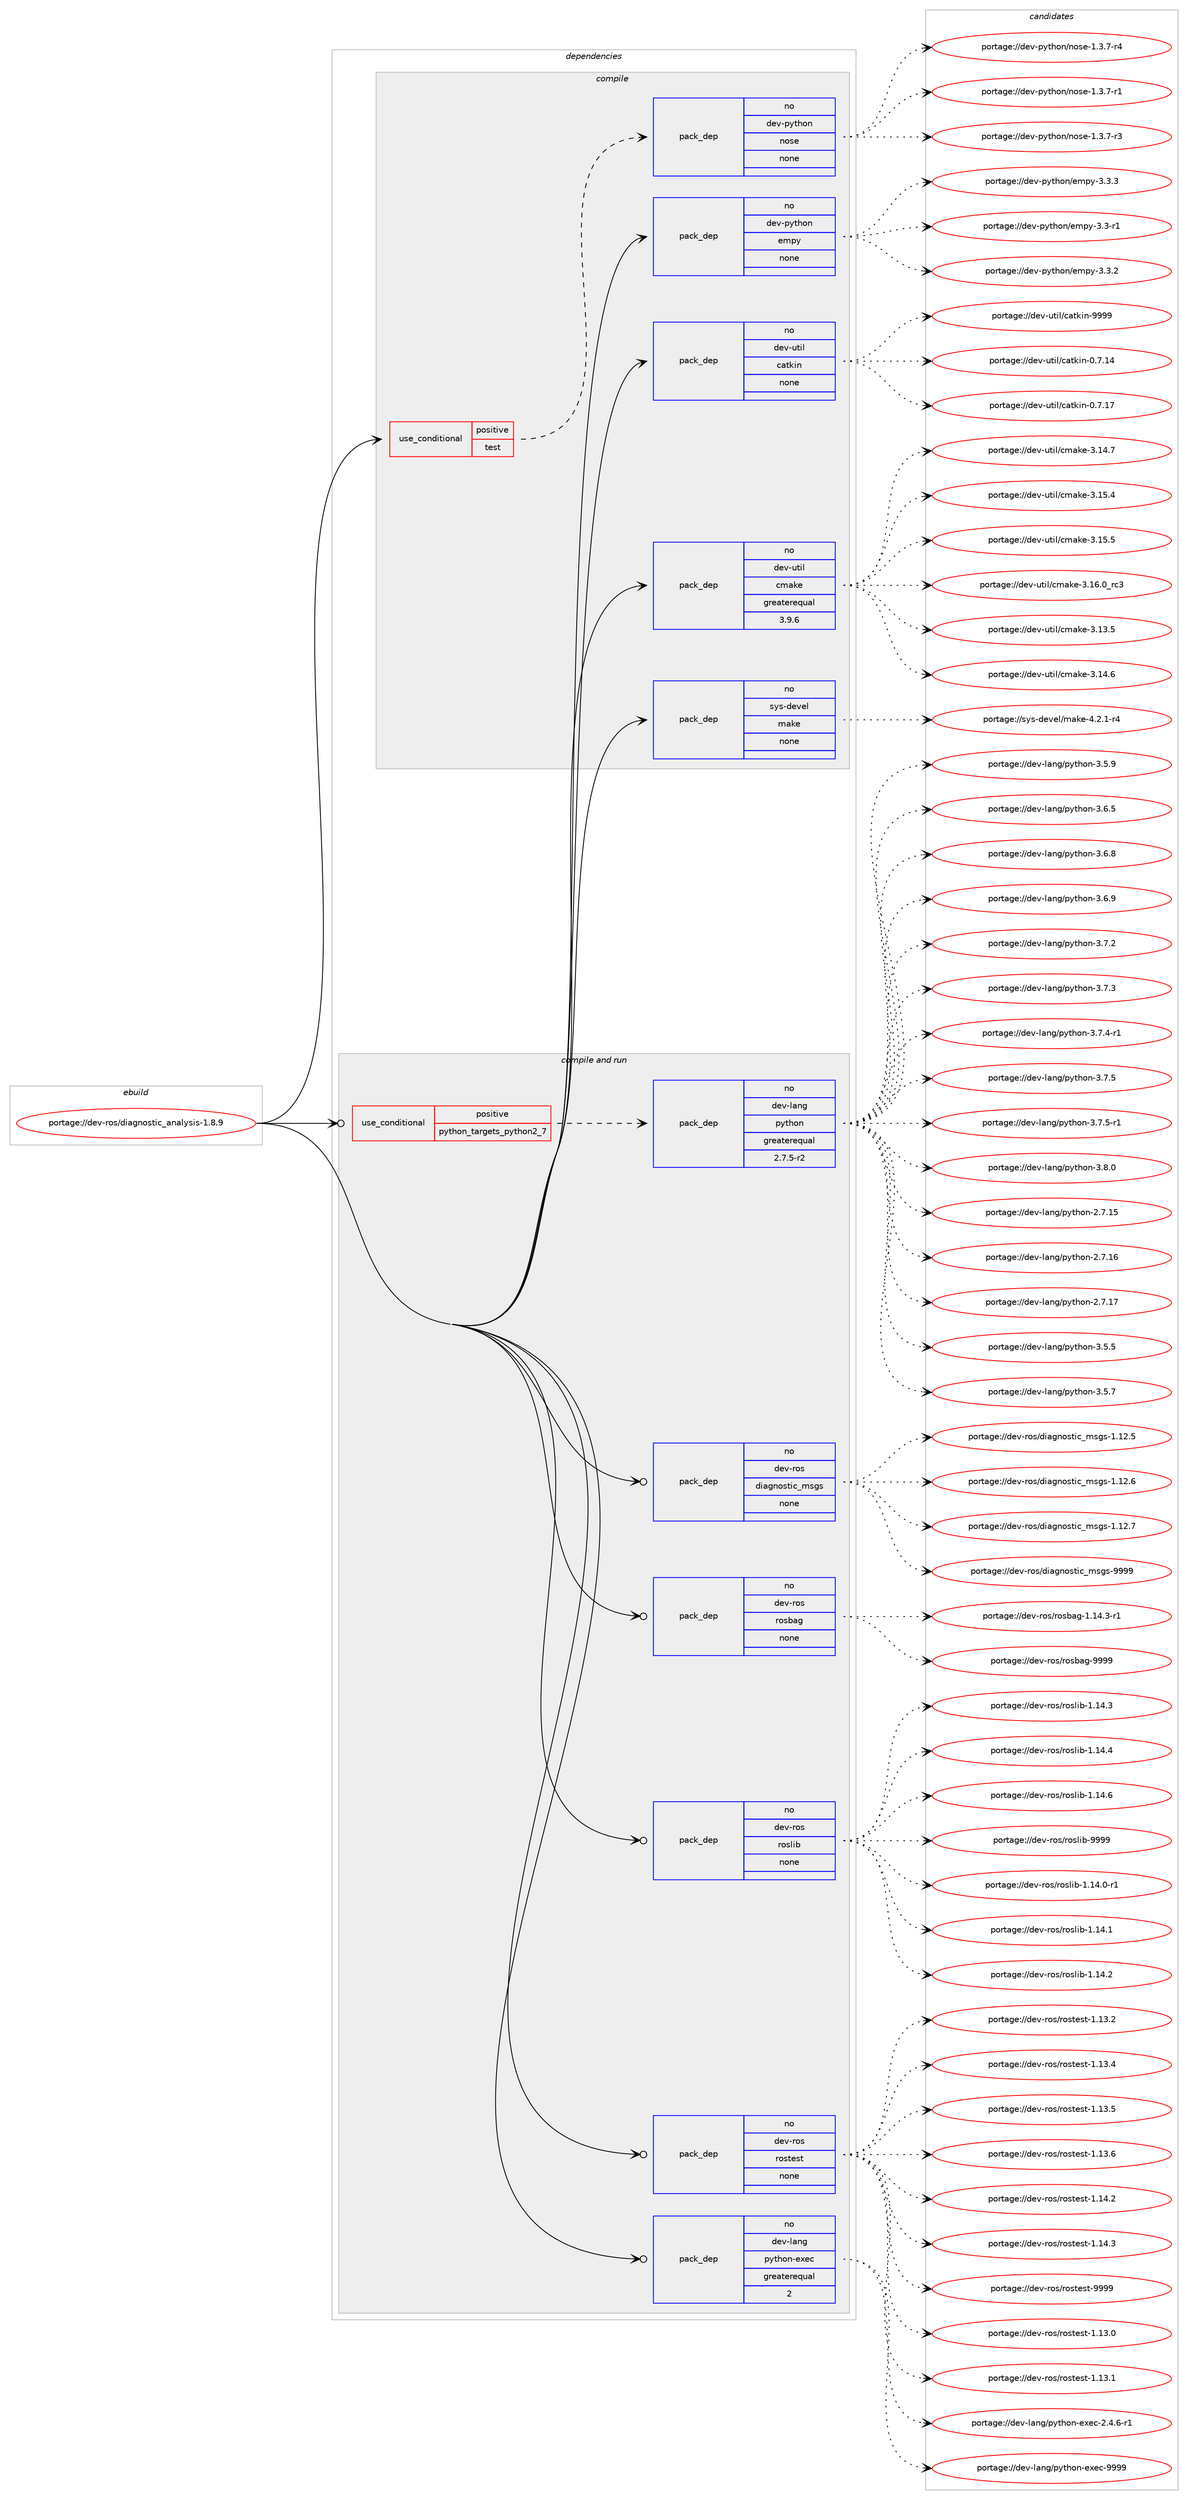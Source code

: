 digraph prolog {

# *************
# Graph options
# *************

newrank=true;
concentrate=true;
compound=true;
graph [rankdir=LR,fontname=Helvetica,fontsize=10,ranksep=1.5];#, ranksep=2.5, nodesep=0.2];
edge  [arrowhead=vee];
node  [fontname=Helvetica,fontsize=10];

# **********
# The ebuild
# **********

subgraph cluster_leftcol {
color=gray;
rank=same;
label=<<i>ebuild</i>>;
id [label="portage://dev-ros/diagnostic_analysis-1.8.9", color=red, width=4, href="../dev-ros/diagnostic_analysis-1.8.9.svg"];
}

# ****************
# The dependencies
# ****************

subgraph cluster_midcol {
color=gray;
label=<<i>dependencies</i>>;
subgraph cluster_compile {
fillcolor="#eeeeee";
style=filled;
label=<<i>compile</i>>;
subgraph cond42354 {
dependency185934 [label=<<TABLE BORDER="0" CELLBORDER="1" CELLSPACING="0" CELLPADDING="4"><TR><TD ROWSPAN="3" CELLPADDING="10">use_conditional</TD></TR><TR><TD>positive</TD></TR><TR><TD>test</TD></TR></TABLE>>, shape=none, color=red];
subgraph pack140152 {
dependency185935 [label=<<TABLE BORDER="0" CELLBORDER="1" CELLSPACING="0" CELLPADDING="4" WIDTH="220"><TR><TD ROWSPAN="6" CELLPADDING="30">pack_dep</TD></TR><TR><TD WIDTH="110">no</TD></TR><TR><TD>dev-python</TD></TR><TR><TD>nose</TD></TR><TR><TD>none</TD></TR><TR><TD></TD></TR></TABLE>>, shape=none, color=blue];
}
dependency185934:e -> dependency185935:w [weight=20,style="dashed",arrowhead="vee"];
}
id:e -> dependency185934:w [weight=20,style="solid",arrowhead="vee"];
subgraph pack140153 {
dependency185936 [label=<<TABLE BORDER="0" CELLBORDER="1" CELLSPACING="0" CELLPADDING="4" WIDTH="220"><TR><TD ROWSPAN="6" CELLPADDING="30">pack_dep</TD></TR><TR><TD WIDTH="110">no</TD></TR><TR><TD>dev-python</TD></TR><TR><TD>empy</TD></TR><TR><TD>none</TD></TR><TR><TD></TD></TR></TABLE>>, shape=none, color=blue];
}
id:e -> dependency185936:w [weight=20,style="solid",arrowhead="vee"];
subgraph pack140154 {
dependency185937 [label=<<TABLE BORDER="0" CELLBORDER="1" CELLSPACING="0" CELLPADDING="4" WIDTH="220"><TR><TD ROWSPAN="6" CELLPADDING="30">pack_dep</TD></TR><TR><TD WIDTH="110">no</TD></TR><TR><TD>dev-util</TD></TR><TR><TD>catkin</TD></TR><TR><TD>none</TD></TR><TR><TD></TD></TR></TABLE>>, shape=none, color=blue];
}
id:e -> dependency185937:w [weight=20,style="solid",arrowhead="vee"];
subgraph pack140155 {
dependency185938 [label=<<TABLE BORDER="0" CELLBORDER="1" CELLSPACING="0" CELLPADDING="4" WIDTH="220"><TR><TD ROWSPAN="6" CELLPADDING="30">pack_dep</TD></TR><TR><TD WIDTH="110">no</TD></TR><TR><TD>dev-util</TD></TR><TR><TD>cmake</TD></TR><TR><TD>greaterequal</TD></TR><TR><TD>3.9.6</TD></TR></TABLE>>, shape=none, color=blue];
}
id:e -> dependency185938:w [weight=20,style="solid",arrowhead="vee"];
subgraph pack140156 {
dependency185939 [label=<<TABLE BORDER="0" CELLBORDER="1" CELLSPACING="0" CELLPADDING="4" WIDTH="220"><TR><TD ROWSPAN="6" CELLPADDING="30">pack_dep</TD></TR><TR><TD WIDTH="110">no</TD></TR><TR><TD>sys-devel</TD></TR><TR><TD>make</TD></TR><TR><TD>none</TD></TR><TR><TD></TD></TR></TABLE>>, shape=none, color=blue];
}
id:e -> dependency185939:w [weight=20,style="solid",arrowhead="vee"];
}
subgraph cluster_compileandrun {
fillcolor="#eeeeee";
style=filled;
label=<<i>compile and run</i>>;
subgraph cond42355 {
dependency185940 [label=<<TABLE BORDER="0" CELLBORDER="1" CELLSPACING="0" CELLPADDING="4"><TR><TD ROWSPAN="3" CELLPADDING="10">use_conditional</TD></TR><TR><TD>positive</TD></TR><TR><TD>python_targets_python2_7</TD></TR></TABLE>>, shape=none, color=red];
subgraph pack140157 {
dependency185941 [label=<<TABLE BORDER="0" CELLBORDER="1" CELLSPACING="0" CELLPADDING="4" WIDTH="220"><TR><TD ROWSPAN="6" CELLPADDING="30">pack_dep</TD></TR><TR><TD WIDTH="110">no</TD></TR><TR><TD>dev-lang</TD></TR><TR><TD>python</TD></TR><TR><TD>greaterequal</TD></TR><TR><TD>2.7.5-r2</TD></TR></TABLE>>, shape=none, color=blue];
}
dependency185940:e -> dependency185941:w [weight=20,style="dashed",arrowhead="vee"];
}
id:e -> dependency185940:w [weight=20,style="solid",arrowhead="odotvee"];
subgraph pack140158 {
dependency185942 [label=<<TABLE BORDER="0" CELLBORDER="1" CELLSPACING="0" CELLPADDING="4" WIDTH="220"><TR><TD ROWSPAN="6" CELLPADDING="30">pack_dep</TD></TR><TR><TD WIDTH="110">no</TD></TR><TR><TD>dev-lang</TD></TR><TR><TD>python-exec</TD></TR><TR><TD>greaterequal</TD></TR><TR><TD>2</TD></TR></TABLE>>, shape=none, color=blue];
}
id:e -> dependency185942:w [weight=20,style="solid",arrowhead="odotvee"];
subgraph pack140159 {
dependency185943 [label=<<TABLE BORDER="0" CELLBORDER="1" CELLSPACING="0" CELLPADDING="4" WIDTH="220"><TR><TD ROWSPAN="6" CELLPADDING="30">pack_dep</TD></TR><TR><TD WIDTH="110">no</TD></TR><TR><TD>dev-ros</TD></TR><TR><TD>diagnostic_msgs</TD></TR><TR><TD>none</TD></TR><TR><TD></TD></TR></TABLE>>, shape=none, color=blue];
}
id:e -> dependency185943:w [weight=20,style="solid",arrowhead="odotvee"];
subgraph pack140160 {
dependency185944 [label=<<TABLE BORDER="0" CELLBORDER="1" CELLSPACING="0" CELLPADDING="4" WIDTH="220"><TR><TD ROWSPAN="6" CELLPADDING="30">pack_dep</TD></TR><TR><TD WIDTH="110">no</TD></TR><TR><TD>dev-ros</TD></TR><TR><TD>rosbag</TD></TR><TR><TD>none</TD></TR><TR><TD></TD></TR></TABLE>>, shape=none, color=blue];
}
id:e -> dependency185944:w [weight=20,style="solid",arrowhead="odotvee"];
subgraph pack140161 {
dependency185945 [label=<<TABLE BORDER="0" CELLBORDER="1" CELLSPACING="0" CELLPADDING="4" WIDTH="220"><TR><TD ROWSPAN="6" CELLPADDING="30">pack_dep</TD></TR><TR><TD WIDTH="110">no</TD></TR><TR><TD>dev-ros</TD></TR><TR><TD>roslib</TD></TR><TR><TD>none</TD></TR><TR><TD></TD></TR></TABLE>>, shape=none, color=blue];
}
id:e -> dependency185945:w [weight=20,style="solid",arrowhead="odotvee"];
subgraph pack140162 {
dependency185946 [label=<<TABLE BORDER="0" CELLBORDER="1" CELLSPACING="0" CELLPADDING="4" WIDTH="220"><TR><TD ROWSPAN="6" CELLPADDING="30">pack_dep</TD></TR><TR><TD WIDTH="110">no</TD></TR><TR><TD>dev-ros</TD></TR><TR><TD>rostest</TD></TR><TR><TD>none</TD></TR><TR><TD></TD></TR></TABLE>>, shape=none, color=blue];
}
id:e -> dependency185946:w [weight=20,style="solid",arrowhead="odotvee"];
}
subgraph cluster_run {
fillcolor="#eeeeee";
style=filled;
label=<<i>run</i>>;
}
}

# **************
# The candidates
# **************

subgraph cluster_choices {
rank=same;
color=gray;
label=<<i>candidates</i>>;

subgraph choice140152 {
color=black;
nodesep=1;
choiceportage10010111845112121116104111110471101111151014549465146554511449 [label="portage://dev-python/nose-1.3.7-r1", color=red, width=4,href="../dev-python/nose-1.3.7-r1.svg"];
choiceportage10010111845112121116104111110471101111151014549465146554511451 [label="portage://dev-python/nose-1.3.7-r3", color=red, width=4,href="../dev-python/nose-1.3.7-r3.svg"];
choiceportage10010111845112121116104111110471101111151014549465146554511452 [label="portage://dev-python/nose-1.3.7-r4", color=red, width=4,href="../dev-python/nose-1.3.7-r4.svg"];
dependency185935:e -> choiceportage10010111845112121116104111110471101111151014549465146554511449:w [style=dotted,weight="100"];
dependency185935:e -> choiceportage10010111845112121116104111110471101111151014549465146554511451:w [style=dotted,weight="100"];
dependency185935:e -> choiceportage10010111845112121116104111110471101111151014549465146554511452:w [style=dotted,weight="100"];
}
subgraph choice140153 {
color=black;
nodesep=1;
choiceportage1001011184511212111610411111047101109112121455146514511449 [label="portage://dev-python/empy-3.3-r1", color=red, width=4,href="../dev-python/empy-3.3-r1.svg"];
choiceportage1001011184511212111610411111047101109112121455146514650 [label="portage://dev-python/empy-3.3.2", color=red, width=4,href="../dev-python/empy-3.3.2.svg"];
choiceportage1001011184511212111610411111047101109112121455146514651 [label="portage://dev-python/empy-3.3.3", color=red, width=4,href="../dev-python/empy-3.3.3.svg"];
dependency185936:e -> choiceportage1001011184511212111610411111047101109112121455146514511449:w [style=dotted,weight="100"];
dependency185936:e -> choiceportage1001011184511212111610411111047101109112121455146514650:w [style=dotted,weight="100"];
dependency185936:e -> choiceportage1001011184511212111610411111047101109112121455146514651:w [style=dotted,weight="100"];
}
subgraph choice140154 {
color=black;
nodesep=1;
choiceportage1001011184511711610510847999711610710511045484655464952 [label="portage://dev-util/catkin-0.7.14", color=red, width=4,href="../dev-util/catkin-0.7.14.svg"];
choiceportage1001011184511711610510847999711610710511045484655464955 [label="portage://dev-util/catkin-0.7.17", color=red, width=4,href="../dev-util/catkin-0.7.17.svg"];
choiceportage100101118451171161051084799971161071051104557575757 [label="portage://dev-util/catkin-9999", color=red, width=4,href="../dev-util/catkin-9999.svg"];
dependency185937:e -> choiceportage1001011184511711610510847999711610710511045484655464952:w [style=dotted,weight="100"];
dependency185937:e -> choiceportage1001011184511711610510847999711610710511045484655464955:w [style=dotted,weight="100"];
dependency185937:e -> choiceportage100101118451171161051084799971161071051104557575757:w [style=dotted,weight="100"];
}
subgraph choice140155 {
color=black;
nodesep=1;
choiceportage1001011184511711610510847991099710710145514649514653 [label="portage://dev-util/cmake-3.13.5", color=red, width=4,href="../dev-util/cmake-3.13.5.svg"];
choiceportage1001011184511711610510847991099710710145514649524654 [label="portage://dev-util/cmake-3.14.6", color=red, width=4,href="../dev-util/cmake-3.14.6.svg"];
choiceportage1001011184511711610510847991099710710145514649524655 [label="portage://dev-util/cmake-3.14.7", color=red, width=4,href="../dev-util/cmake-3.14.7.svg"];
choiceportage1001011184511711610510847991099710710145514649534652 [label="portage://dev-util/cmake-3.15.4", color=red, width=4,href="../dev-util/cmake-3.15.4.svg"];
choiceportage1001011184511711610510847991099710710145514649534653 [label="portage://dev-util/cmake-3.15.5", color=red, width=4,href="../dev-util/cmake-3.15.5.svg"];
choiceportage1001011184511711610510847991099710710145514649544648951149951 [label="portage://dev-util/cmake-3.16.0_rc3", color=red, width=4,href="../dev-util/cmake-3.16.0_rc3.svg"];
dependency185938:e -> choiceportage1001011184511711610510847991099710710145514649514653:w [style=dotted,weight="100"];
dependency185938:e -> choiceportage1001011184511711610510847991099710710145514649524654:w [style=dotted,weight="100"];
dependency185938:e -> choiceportage1001011184511711610510847991099710710145514649524655:w [style=dotted,weight="100"];
dependency185938:e -> choiceportage1001011184511711610510847991099710710145514649534652:w [style=dotted,weight="100"];
dependency185938:e -> choiceportage1001011184511711610510847991099710710145514649534653:w [style=dotted,weight="100"];
dependency185938:e -> choiceportage1001011184511711610510847991099710710145514649544648951149951:w [style=dotted,weight="100"];
}
subgraph choice140156 {
color=black;
nodesep=1;
choiceportage1151211154510010111810110847109971071014552465046494511452 [label="portage://sys-devel/make-4.2.1-r4", color=red, width=4,href="../sys-devel/make-4.2.1-r4.svg"];
dependency185939:e -> choiceportage1151211154510010111810110847109971071014552465046494511452:w [style=dotted,weight="100"];
}
subgraph choice140157 {
color=black;
nodesep=1;
choiceportage10010111845108971101034711212111610411111045504655464953 [label="portage://dev-lang/python-2.7.15", color=red, width=4,href="../dev-lang/python-2.7.15.svg"];
choiceportage10010111845108971101034711212111610411111045504655464954 [label="portage://dev-lang/python-2.7.16", color=red, width=4,href="../dev-lang/python-2.7.16.svg"];
choiceportage10010111845108971101034711212111610411111045504655464955 [label="portage://dev-lang/python-2.7.17", color=red, width=4,href="../dev-lang/python-2.7.17.svg"];
choiceportage100101118451089711010347112121116104111110455146534653 [label="portage://dev-lang/python-3.5.5", color=red, width=4,href="../dev-lang/python-3.5.5.svg"];
choiceportage100101118451089711010347112121116104111110455146534655 [label="portage://dev-lang/python-3.5.7", color=red, width=4,href="../dev-lang/python-3.5.7.svg"];
choiceportage100101118451089711010347112121116104111110455146534657 [label="portage://dev-lang/python-3.5.9", color=red, width=4,href="../dev-lang/python-3.5.9.svg"];
choiceportage100101118451089711010347112121116104111110455146544653 [label="portage://dev-lang/python-3.6.5", color=red, width=4,href="../dev-lang/python-3.6.5.svg"];
choiceportage100101118451089711010347112121116104111110455146544656 [label="portage://dev-lang/python-3.6.8", color=red, width=4,href="../dev-lang/python-3.6.8.svg"];
choiceportage100101118451089711010347112121116104111110455146544657 [label="portage://dev-lang/python-3.6.9", color=red, width=4,href="../dev-lang/python-3.6.9.svg"];
choiceportage100101118451089711010347112121116104111110455146554650 [label="portage://dev-lang/python-3.7.2", color=red, width=4,href="../dev-lang/python-3.7.2.svg"];
choiceportage100101118451089711010347112121116104111110455146554651 [label="portage://dev-lang/python-3.7.3", color=red, width=4,href="../dev-lang/python-3.7.3.svg"];
choiceportage1001011184510897110103471121211161041111104551465546524511449 [label="portage://dev-lang/python-3.7.4-r1", color=red, width=4,href="../dev-lang/python-3.7.4-r1.svg"];
choiceportage100101118451089711010347112121116104111110455146554653 [label="portage://dev-lang/python-3.7.5", color=red, width=4,href="../dev-lang/python-3.7.5.svg"];
choiceportage1001011184510897110103471121211161041111104551465546534511449 [label="portage://dev-lang/python-3.7.5-r1", color=red, width=4,href="../dev-lang/python-3.7.5-r1.svg"];
choiceportage100101118451089711010347112121116104111110455146564648 [label="portage://dev-lang/python-3.8.0", color=red, width=4,href="../dev-lang/python-3.8.0.svg"];
dependency185941:e -> choiceportage10010111845108971101034711212111610411111045504655464953:w [style=dotted,weight="100"];
dependency185941:e -> choiceportage10010111845108971101034711212111610411111045504655464954:w [style=dotted,weight="100"];
dependency185941:e -> choiceportage10010111845108971101034711212111610411111045504655464955:w [style=dotted,weight="100"];
dependency185941:e -> choiceportage100101118451089711010347112121116104111110455146534653:w [style=dotted,weight="100"];
dependency185941:e -> choiceportage100101118451089711010347112121116104111110455146534655:w [style=dotted,weight="100"];
dependency185941:e -> choiceportage100101118451089711010347112121116104111110455146534657:w [style=dotted,weight="100"];
dependency185941:e -> choiceportage100101118451089711010347112121116104111110455146544653:w [style=dotted,weight="100"];
dependency185941:e -> choiceportage100101118451089711010347112121116104111110455146544656:w [style=dotted,weight="100"];
dependency185941:e -> choiceportage100101118451089711010347112121116104111110455146544657:w [style=dotted,weight="100"];
dependency185941:e -> choiceportage100101118451089711010347112121116104111110455146554650:w [style=dotted,weight="100"];
dependency185941:e -> choiceportage100101118451089711010347112121116104111110455146554651:w [style=dotted,weight="100"];
dependency185941:e -> choiceportage1001011184510897110103471121211161041111104551465546524511449:w [style=dotted,weight="100"];
dependency185941:e -> choiceportage100101118451089711010347112121116104111110455146554653:w [style=dotted,weight="100"];
dependency185941:e -> choiceportage1001011184510897110103471121211161041111104551465546534511449:w [style=dotted,weight="100"];
dependency185941:e -> choiceportage100101118451089711010347112121116104111110455146564648:w [style=dotted,weight="100"];
}
subgraph choice140158 {
color=black;
nodesep=1;
choiceportage10010111845108971101034711212111610411111045101120101994550465246544511449 [label="portage://dev-lang/python-exec-2.4.6-r1", color=red, width=4,href="../dev-lang/python-exec-2.4.6-r1.svg"];
choiceportage10010111845108971101034711212111610411111045101120101994557575757 [label="portage://dev-lang/python-exec-9999", color=red, width=4,href="../dev-lang/python-exec-9999.svg"];
dependency185942:e -> choiceportage10010111845108971101034711212111610411111045101120101994550465246544511449:w [style=dotted,weight="100"];
dependency185942:e -> choiceportage10010111845108971101034711212111610411111045101120101994557575757:w [style=dotted,weight="100"];
}
subgraph choice140159 {
color=black;
nodesep=1;
choiceportage100101118451141111154710010597103110111115116105999510911510311545494649504653 [label="portage://dev-ros/diagnostic_msgs-1.12.5", color=red, width=4,href="../dev-ros/diagnostic_msgs-1.12.5.svg"];
choiceportage100101118451141111154710010597103110111115116105999510911510311545494649504654 [label="portage://dev-ros/diagnostic_msgs-1.12.6", color=red, width=4,href="../dev-ros/diagnostic_msgs-1.12.6.svg"];
choiceportage100101118451141111154710010597103110111115116105999510911510311545494649504655 [label="portage://dev-ros/diagnostic_msgs-1.12.7", color=red, width=4,href="../dev-ros/diagnostic_msgs-1.12.7.svg"];
choiceportage10010111845114111115471001059710311011111511610599951091151031154557575757 [label="portage://dev-ros/diagnostic_msgs-9999", color=red, width=4,href="../dev-ros/diagnostic_msgs-9999.svg"];
dependency185943:e -> choiceportage100101118451141111154710010597103110111115116105999510911510311545494649504653:w [style=dotted,weight="100"];
dependency185943:e -> choiceportage100101118451141111154710010597103110111115116105999510911510311545494649504654:w [style=dotted,weight="100"];
dependency185943:e -> choiceportage100101118451141111154710010597103110111115116105999510911510311545494649504655:w [style=dotted,weight="100"];
dependency185943:e -> choiceportage10010111845114111115471001059710311011111511610599951091151031154557575757:w [style=dotted,weight="100"];
}
subgraph choice140160 {
color=black;
nodesep=1;
choiceportage10010111845114111115471141111159897103454946495246514511449 [label="portage://dev-ros/rosbag-1.14.3-r1", color=red, width=4,href="../dev-ros/rosbag-1.14.3-r1.svg"];
choiceportage100101118451141111154711411111598971034557575757 [label="portage://dev-ros/rosbag-9999", color=red, width=4,href="../dev-ros/rosbag-9999.svg"];
dependency185944:e -> choiceportage10010111845114111115471141111159897103454946495246514511449:w [style=dotted,weight="100"];
dependency185944:e -> choiceportage100101118451141111154711411111598971034557575757:w [style=dotted,weight="100"];
}
subgraph choice140161 {
color=black;
nodesep=1;
choiceportage100101118451141111154711411111510810598454946495246484511449 [label="portage://dev-ros/roslib-1.14.0-r1", color=red, width=4,href="../dev-ros/roslib-1.14.0-r1.svg"];
choiceportage10010111845114111115471141111151081059845494649524649 [label="portage://dev-ros/roslib-1.14.1", color=red, width=4,href="../dev-ros/roslib-1.14.1.svg"];
choiceportage10010111845114111115471141111151081059845494649524650 [label="portage://dev-ros/roslib-1.14.2", color=red, width=4,href="../dev-ros/roslib-1.14.2.svg"];
choiceportage10010111845114111115471141111151081059845494649524651 [label="portage://dev-ros/roslib-1.14.3", color=red, width=4,href="../dev-ros/roslib-1.14.3.svg"];
choiceportage10010111845114111115471141111151081059845494649524652 [label="portage://dev-ros/roslib-1.14.4", color=red, width=4,href="../dev-ros/roslib-1.14.4.svg"];
choiceportage10010111845114111115471141111151081059845494649524654 [label="portage://dev-ros/roslib-1.14.6", color=red, width=4,href="../dev-ros/roslib-1.14.6.svg"];
choiceportage1001011184511411111547114111115108105984557575757 [label="portage://dev-ros/roslib-9999", color=red, width=4,href="../dev-ros/roslib-9999.svg"];
dependency185945:e -> choiceportage100101118451141111154711411111510810598454946495246484511449:w [style=dotted,weight="100"];
dependency185945:e -> choiceportage10010111845114111115471141111151081059845494649524649:w [style=dotted,weight="100"];
dependency185945:e -> choiceportage10010111845114111115471141111151081059845494649524650:w [style=dotted,weight="100"];
dependency185945:e -> choiceportage10010111845114111115471141111151081059845494649524651:w [style=dotted,weight="100"];
dependency185945:e -> choiceportage10010111845114111115471141111151081059845494649524652:w [style=dotted,weight="100"];
dependency185945:e -> choiceportage10010111845114111115471141111151081059845494649524654:w [style=dotted,weight="100"];
dependency185945:e -> choiceportage1001011184511411111547114111115108105984557575757:w [style=dotted,weight="100"];
}
subgraph choice140162 {
color=black;
nodesep=1;
choiceportage100101118451141111154711411111511610111511645494649514648 [label="portage://dev-ros/rostest-1.13.0", color=red, width=4,href="../dev-ros/rostest-1.13.0.svg"];
choiceportage100101118451141111154711411111511610111511645494649514649 [label="portage://dev-ros/rostest-1.13.1", color=red, width=4,href="../dev-ros/rostest-1.13.1.svg"];
choiceportage100101118451141111154711411111511610111511645494649514650 [label="portage://dev-ros/rostest-1.13.2", color=red, width=4,href="../dev-ros/rostest-1.13.2.svg"];
choiceportage100101118451141111154711411111511610111511645494649514652 [label="portage://dev-ros/rostest-1.13.4", color=red, width=4,href="../dev-ros/rostest-1.13.4.svg"];
choiceportage100101118451141111154711411111511610111511645494649514653 [label="portage://dev-ros/rostest-1.13.5", color=red, width=4,href="../dev-ros/rostest-1.13.5.svg"];
choiceportage100101118451141111154711411111511610111511645494649514654 [label="portage://dev-ros/rostest-1.13.6", color=red, width=4,href="../dev-ros/rostest-1.13.6.svg"];
choiceportage100101118451141111154711411111511610111511645494649524650 [label="portage://dev-ros/rostest-1.14.2", color=red, width=4,href="../dev-ros/rostest-1.14.2.svg"];
choiceportage100101118451141111154711411111511610111511645494649524651 [label="portage://dev-ros/rostest-1.14.3", color=red, width=4,href="../dev-ros/rostest-1.14.3.svg"];
choiceportage10010111845114111115471141111151161011151164557575757 [label="portage://dev-ros/rostest-9999", color=red, width=4,href="../dev-ros/rostest-9999.svg"];
dependency185946:e -> choiceportage100101118451141111154711411111511610111511645494649514648:w [style=dotted,weight="100"];
dependency185946:e -> choiceportage100101118451141111154711411111511610111511645494649514649:w [style=dotted,weight="100"];
dependency185946:e -> choiceportage100101118451141111154711411111511610111511645494649514650:w [style=dotted,weight="100"];
dependency185946:e -> choiceportage100101118451141111154711411111511610111511645494649514652:w [style=dotted,weight="100"];
dependency185946:e -> choiceportage100101118451141111154711411111511610111511645494649514653:w [style=dotted,weight="100"];
dependency185946:e -> choiceportage100101118451141111154711411111511610111511645494649514654:w [style=dotted,weight="100"];
dependency185946:e -> choiceportage100101118451141111154711411111511610111511645494649524650:w [style=dotted,weight="100"];
dependency185946:e -> choiceportage100101118451141111154711411111511610111511645494649524651:w [style=dotted,weight="100"];
dependency185946:e -> choiceportage10010111845114111115471141111151161011151164557575757:w [style=dotted,weight="100"];
}
}

}
